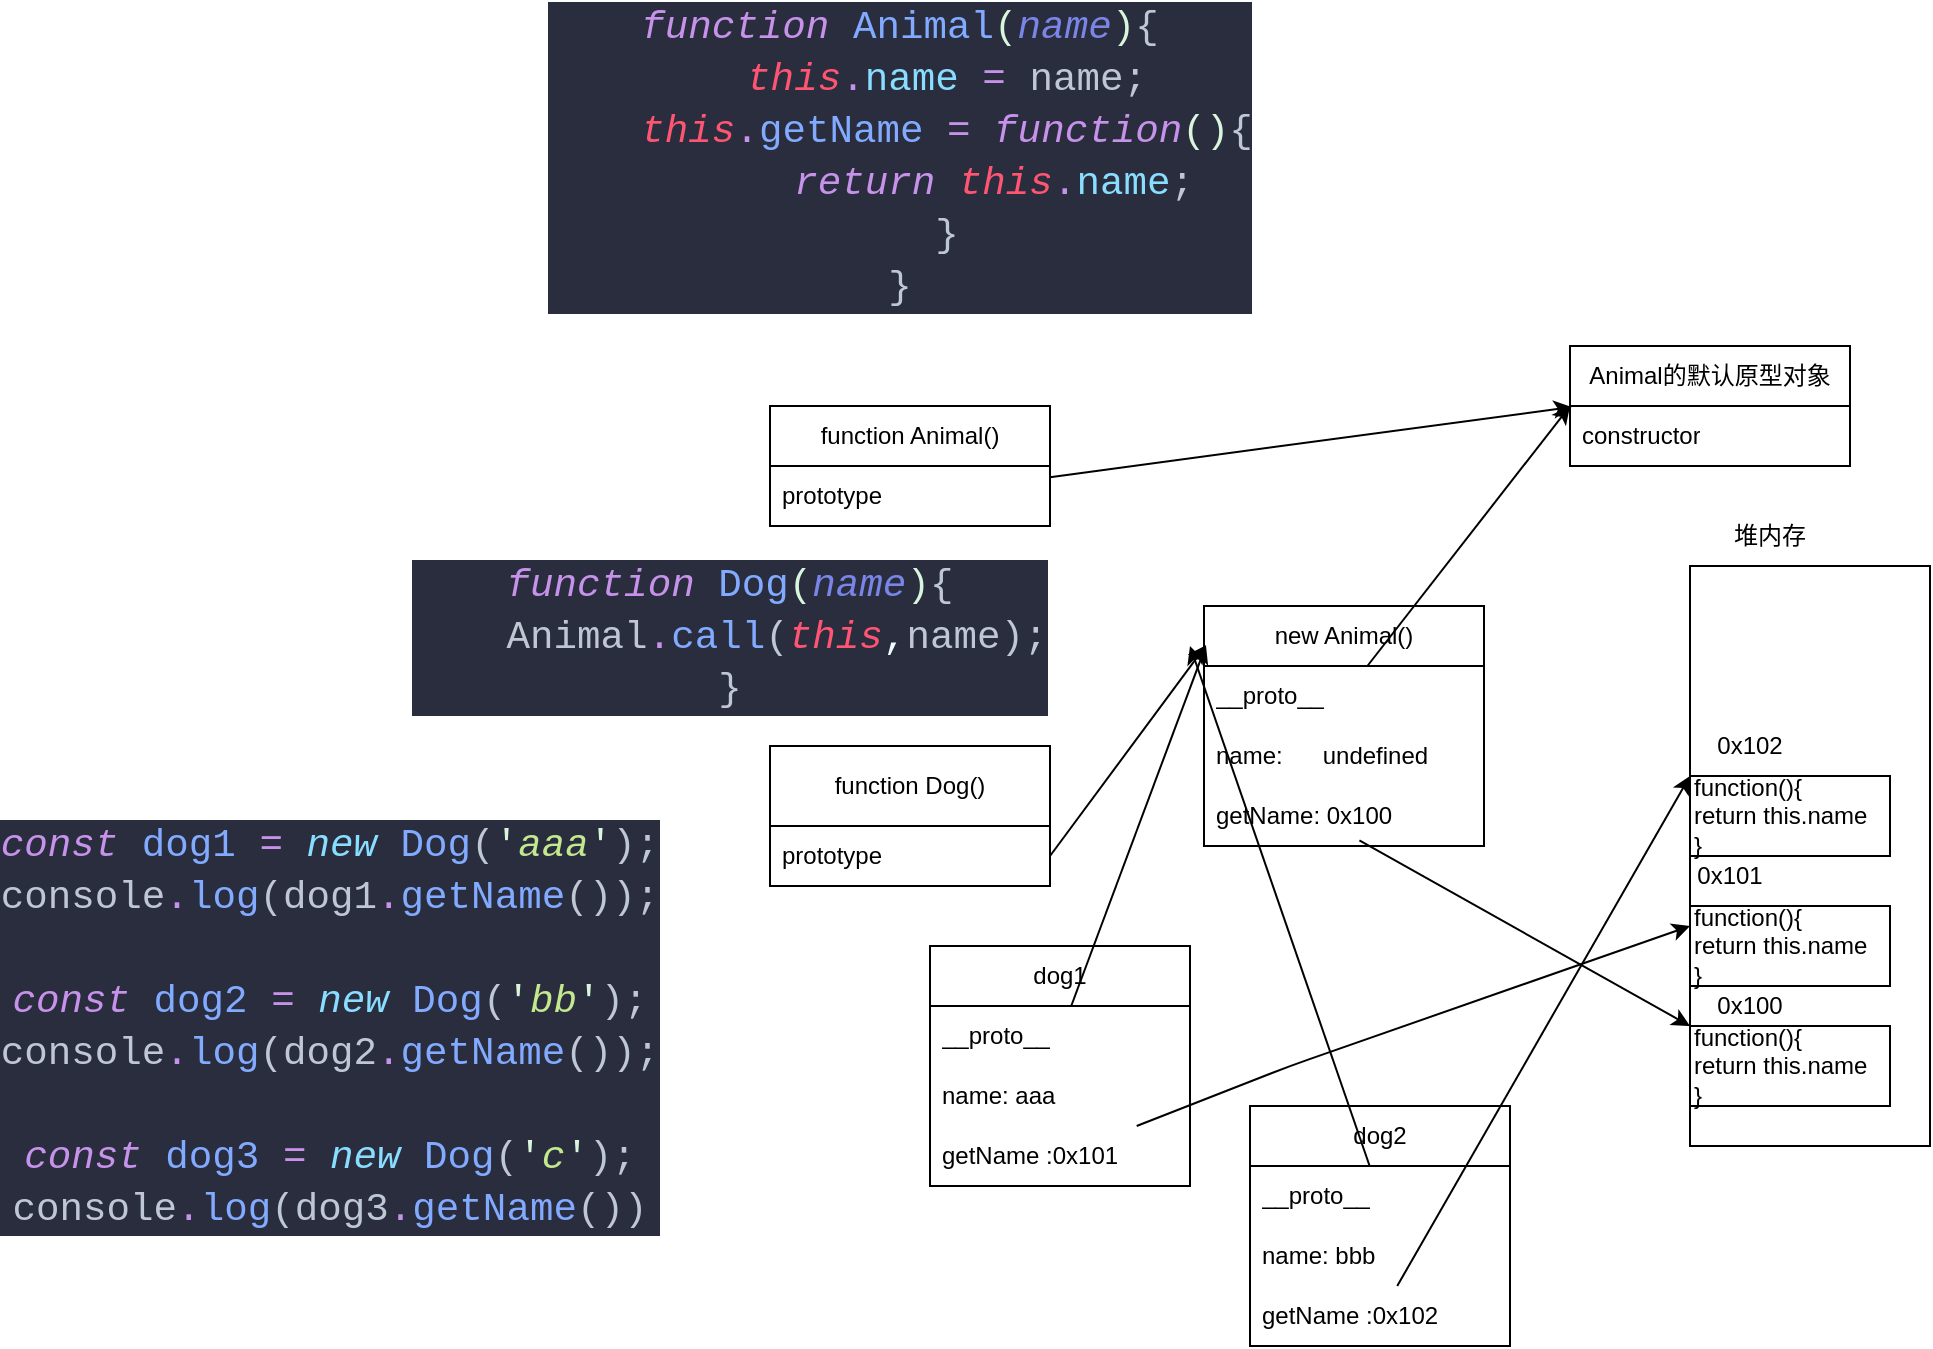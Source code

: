 <mxfile>
    <diagram id="U1vW8HqQiydn51asmg5b" name="第 1 页">
        <mxGraphModel dx="2366" dy="2677" grid="1" gridSize="10" guides="1" tooltips="1" connect="1" arrows="1" fold="1" page="1" pageScale="1" pageWidth="827" pageHeight="1169" math="0" shadow="0">
            <root>
                <mxCell id="0"/>
                <mxCell id="1" parent="0"/>
                <mxCell id="2" value="&lt;div style=&quot;color: rgb(191, 199, 213); background-color: rgb(41, 45, 62); font-family: Consolas, &amp;quot;Courier New&amp;quot;, monospace; font-size: 19.6px; line-height: 26px; white-space: pre;&quot;&gt;&lt;div&gt;&lt;span style=&quot;color: #c792ea;font-style: italic;&quot;&gt;function&lt;/span&gt;&lt;span style=&quot;color: #bfc7d5;&quot;&gt; &lt;/span&gt;&lt;span style=&quot;color: #82aaff;&quot;&gt;Animal&lt;/span&gt;&lt;span style=&quot;color: #d9f5dd;&quot;&gt;(&lt;/span&gt;&lt;span style=&quot;color: #7986e7;font-style: italic;&quot;&gt;name&lt;/span&gt;&lt;span style=&quot;color: #d9f5dd;&quot;&gt;)&lt;/span&gt;&lt;span style=&quot;color: #bfc7d5;&quot;&gt;{&lt;/span&gt;&lt;/div&gt;&lt;div&gt;&lt;span style=&quot;color: #bfc7d5;&quot;&gt;&amp;nbsp; &amp;nbsp; &lt;/span&gt;&lt;span style=&quot;color: #ff5572;font-style: italic;&quot;&gt;this&lt;/span&gt;&lt;span style=&quot;color: #c792ea;&quot;&gt;.&lt;/span&gt;&lt;span style=&quot;color: #89ddff;&quot;&gt;name&lt;/span&gt;&lt;span style=&quot;color: #bfc7d5;&quot;&gt; &lt;/span&gt;&lt;span style=&quot;color: #c792ea;&quot;&gt;=&lt;/span&gt;&lt;span style=&quot;color: #bfc7d5;&quot;&gt; name;&lt;/span&gt;&lt;/div&gt;&lt;div&gt;&lt;span style=&quot;color: #bfc7d5;&quot;&gt;&amp;nbsp; &amp;nbsp; &lt;/span&gt;&lt;span style=&quot;color: #ff5572;font-style: italic;&quot;&gt;this&lt;/span&gt;&lt;span style=&quot;color: #c792ea;&quot;&gt;.&lt;/span&gt;&lt;span style=&quot;color: #82aaff;&quot;&gt;getName&lt;/span&gt;&lt;span style=&quot;color: #bfc7d5;&quot;&gt; &lt;/span&gt;&lt;span style=&quot;color: #c792ea;&quot;&gt;=&lt;/span&gt;&lt;span style=&quot;color: #bfc7d5;&quot;&gt; &lt;/span&gt;&lt;span style=&quot;color: #c792ea;font-style: italic;&quot;&gt;function&lt;/span&gt;&lt;span style=&quot;color: #d9f5dd;&quot;&gt;()&lt;/span&gt;&lt;span style=&quot;color: #bfc7d5;&quot;&gt;{&lt;/span&gt;&lt;/div&gt;&lt;div&gt;&lt;span style=&quot;color: #bfc7d5;&quot;&gt;&amp;nbsp; &amp;nbsp; &amp;nbsp; &amp;nbsp; &lt;/span&gt;&lt;span style=&quot;color: #c792ea;font-style: italic;&quot;&gt;return&lt;/span&gt;&lt;span style=&quot;color: #bfc7d5;&quot;&gt; &lt;/span&gt;&lt;span style=&quot;color: #ff5572;font-style: italic;&quot;&gt;this&lt;/span&gt;&lt;span style=&quot;color: #c792ea;&quot;&gt;.&lt;/span&gt;&lt;span style=&quot;color: #89ddff;&quot;&gt;name&lt;/span&gt;&lt;span style=&quot;color: #bfc7d5;&quot;&gt;;&lt;/span&gt;&lt;/div&gt;&lt;div&gt;&lt;span style=&quot;color: #bfc7d5;&quot;&gt;&amp;nbsp; &amp;nbsp; }&lt;/span&gt;&lt;/div&gt;&lt;div&gt;&lt;span style=&quot;color: #bfc7d5;&quot;&gt;}&lt;/span&gt;&lt;/div&gt;&lt;/div&gt;" style="text;html=1;align=center;verticalAlign=middle;whiteSpace=wrap;rounded=0;" parent="1" vertex="1">
                    <mxGeometry x="-790" y="-2280" width="310" height="70" as="geometry"/>
                </mxCell>
                <mxCell id="4" value="function Animal()" style="swimlane;fontStyle=0;childLayout=stackLayout;horizontal=1;startSize=30;horizontalStack=0;resizeParent=1;resizeParentMax=0;resizeLast=0;collapsible=1;marginBottom=0;whiteSpace=wrap;html=1;" parent="1" vertex="1">
                    <mxGeometry x="-700" y="-2120" width="140" height="60" as="geometry"/>
                </mxCell>
                <mxCell id="5" value="prototype" style="text;strokeColor=none;fillColor=none;align=left;verticalAlign=middle;spacingLeft=4;spacingRight=4;overflow=hidden;points=[[0,0.5],[1,0.5]];portConstraint=eastwest;rotatable=0;whiteSpace=wrap;html=1;" parent="4" vertex="1">
                    <mxGeometry y="30" width="140" height="30" as="geometry"/>
                </mxCell>
                <mxCell id="8" value="Animal的默认原型对象" style="swimlane;fontStyle=0;childLayout=stackLayout;horizontal=1;startSize=30;horizontalStack=0;resizeParent=1;resizeParentMax=0;resizeLast=0;collapsible=1;marginBottom=0;whiteSpace=wrap;html=1;" parent="1" vertex="1">
                    <mxGeometry x="-300" y="-2150" width="140" height="60" as="geometry"/>
                </mxCell>
                <mxCell id="10" value="constructor" style="text;strokeColor=none;fillColor=none;align=left;verticalAlign=middle;spacingLeft=4;spacingRight=4;overflow=hidden;points=[[0,0.5],[1,0.5]];portConstraint=eastwest;rotatable=0;whiteSpace=wrap;html=1;" parent="8" vertex="1">
                    <mxGeometry y="30" width="140" height="30" as="geometry"/>
                </mxCell>
                <mxCell id="12" style="edgeStyle=none;html=1;entryX=0.006;entryY=0.017;entryDx=0;entryDy=0;entryPerimeter=0;" parent="1" source="5" target="10" edge="1">
                    <mxGeometry relative="1" as="geometry"/>
                </mxCell>
                <mxCell id="17" value="&lt;div style=&quot;color: rgb(191, 199, 213); background-color: rgb(41, 45, 62); font-family: Consolas, &amp;quot;Courier New&amp;quot;, monospace; font-size: 19.6px; line-height: 26px; white-space: pre;&quot;&gt;&lt;div&gt;&lt;span style=&quot;color: #c792ea;font-style: italic;&quot;&gt;function&lt;/span&gt;&lt;span style=&quot;color: #bfc7d5;&quot;&gt; &lt;/span&gt;&lt;span style=&quot;color: #82aaff;&quot;&gt;Dog&lt;/span&gt;&lt;span style=&quot;color: #d9f5dd;&quot;&gt;(&lt;/span&gt;&lt;span style=&quot;color: #7986e7;font-style: italic;&quot;&gt;name&lt;/span&gt;&lt;span style=&quot;color: #d9f5dd;&quot;&gt;)&lt;/span&gt;&lt;span style=&quot;color: #bfc7d5;&quot;&gt;{&lt;/span&gt;&lt;/div&gt;&lt;div&gt;&lt;span style=&quot;color: #bfc7d5;&quot;&gt;&amp;nbsp; &amp;nbsp; Animal&lt;/span&gt;&lt;span style=&quot;color: #c792ea;&quot;&gt;.&lt;/span&gt;&lt;span style=&quot;color: #82aaff;&quot;&gt;call&lt;/span&gt;&lt;span style=&quot;color: #bfc7d5;&quot;&gt;(&lt;/span&gt;&lt;span style=&quot;color: #ff5572;font-style: italic;&quot;&gt;this&lt;/span&gt;&lt;span style=&quot;color: #eeffff;&quot;&gt;,&lt;/span&gt;&lt;span style=&quot;color: #bfc7d5;&quot;&gt;name);&lt;/span&gt;&lt;/div&gt;&lt;div&gt;&lt;span style=&quot;color: #bfc7d5;&quot;&gt;}&lt;/span&gt;&lt;/div&gt;&lt;/div&gt;" style="text;html=1;align=center;verticalAlign=middle;whiteSpace=wrap;rounded=0;" parent="1" vertex="1">
                    <mxGeometry x="-750" y="-2020" width="60" height="30" as="geometry"/>
                </mxCell>
                <mxCell id="18" value="function Dog()" style="swimlane;fontStyle=0;childLayout=stackLayout;horizontal=1;startSize=40;horizontalStack=0;resizeParent=1;resizeParentMax=0;resizeLast=0;collapsible=1;marginBottom=0;whiteSpace=wrap;html=1;" parent="1" vertex="1">
                    <mxGeometry x="-700" y="-1950" width="140" height="70" as="geometry"/>
                </mxCell>
                <mxCell id="19" value="prototype" style="text;strokeColor=none;fillColor=none;align=left;verticalAlign=middle;spacingLeft=4;spacingRight=4;overflow=hidden;points=[[0,0.5],[1,0.5]];portConstraint=eastwest;rotatable=0;whiteSpace=wrap;html=1;" parent="18" vertex="1">
                    <mxGeometry y="40" width="140" height="30" as="geometry"/>
                </mxCell>
                <mxCell id="22" value="new Animal()" style="swimlane;fontStyle=0;childLayout=stackLayout;horizontal=1;startSize=30;horizontalStack=0;resizeParent=1;resizeParentMax=0;resizeLast=0;collapsible=1;marginBottom=0;whiteSpace=wrap;html=1;" parent="1" vertex="1">
                    <mxGeometry x="-483" y="-2020" width="140" height="120" as="geometry"/>
                </mxCell>
                <mxCell id="26" style="edgeStyle=none;html=1;" parent="22" source="23" edge="1">
                    <mxGeometry relative="1" as="geometry">
                        <mxPoint x="183" y="-100" as="targetPoint"/>
                    </mxGeometry>
                </mxCell>
                <mxCell id="23" value="__proto__" style="text;strokeColor=none;fillColor=none;align=left;verticalAlign=middle;spacingLeft=4;spacingRight=4;overflow=hidden;points=[[0,0.5],[1,0.5]];portConstraint=eastwest;rotatable=0;whiteSpace=wrap;html=1;" parent="22" vertex="1">
                    <mxGeometry y="30" width="140" height="30" as="geometry"/>
                </mxCell>
                <mxCell id="24" value="name:&lt;span style=&quot;white-space: pre;&quot;&gt;&#x9;&lt;/span&gt;undefined&amp;nbsp;&amp;nbsp;&lt;span style=&quot;white-space: pre;&quot;&gt;&#x9;&lt;/span&gt;" style="text;strokeColor=none;fillColor=none;align=left;verticalAlign=middle;spacingLeft=4;spacingRight=4;overflow=hidden;points=[[0,0.5],[1,0.5]];portConstraint=eastwest;rotatable=0;whiteSpace=wrap;html=1;" parent="22" vertex="1">
                    <mxGeometry y="60" width="140" height="30" as="geometry"/>
                </mxCell>
                <mxCell id="25" value="getName: 0x100" style="text;strokeColor=none;fillColor=none;align=left;verticalAlign=middle;spacingLeft=4;spacingRight=4;overflow=hidden;points=[[0,0.5],[1,0.5]];portConstraint=eastwest;rotatable=0;whiteSpace=wrap;html=1;" parent="22" vertex="1">
                    <mxGeometry y="90" width="140" height="30" as="geometry"/>
                </mxCell>
                <mxCell id="27" value="" style="rounded=0;whiteSpace=wrap;html=1;" parent="1" vertex="1">
                    <mxGeometry x="-240" y="-2040" width="120" height="290" as="geometry"/>
                </mxCell>
                <mxCell id="28" value="堆内存" style="text;html=1;align=center;verticalAlign=middle;whiteSpace=wrap;rounded=0;" parent="1" vertex="1">
                    <mxGeometry x="-230" y="-2070" width="60" height="30" as="geometry"/>
                </mxCell>
                <mxCell id="29" value="0x100" style="text;html=1;align=center;verticalAlign=middle;whiteSpace=wrap;rounded=0;" parent="1" vertex="1">
                    <mxGeometry x="-230" y="-1830" width="40" height="20" as="geometry"/>
                </mxCell>
                <mxCell id="31" value="function(){&lt;div&gt;return this.name&lt;/div&gt;&lt;div&gt;}&lt;/div&gt;" style="rounded=0;whiteSpace=wrap;html=1;align=left;" parent="1" vertex="1">
                    <mxGeometry x="-240" y="-1810" width="100" height="40" as="geometry"/>
                </mxCell>
                <mxCell id="32" style="edgeStyle=none;html=1;entryX=0;entryY=0;entryDx=0;entryDy=0;exitX=0.555;exitY=0.906;exitDx=0;exitDy=0;exitPerimeter=0;" parent="1" source="25" target="31" edge="1">
                    <mxGeometry relative="1" as="geometry"/>
                </mxCell>
                <mxCell id="33" style="edgeStyle=none;html=1;exitX=1;exitY=0.5;exitDx=0;exitDy=0;entryX=0.007;entryY=0.164;entryDx=0;entryDy=0;entryPerimeter=0;" parent="1" source="19" target="22" edge="1">
                    <mxGeometry relative="1" as="geometry"/>
                </mxCell>
                <mxCell id="34" value="&lt;div style=&quot;color: rgb(191, 199, 213); background-color: rgb(41, 45, 62); font-family: Consolas, &amp;quot;Courier New&amp;quot;, monospace; font-size: 19.6px; line-height: 26px; white-space: pre;&quot;&gt;&lt;div&gt;&lt;span style=&quot;color: #c792ea;font-style: italic;&quot;&gt;const&lt;/span&gt;&lt;span style=&quot;color: #bfc7d5;&quot;&gt; &lt;/span&gt;&lt;span style=&quot;color: #82aaff;&quot;&gt;dog1&lt;/span&gt;&lt;span style=&quot;color: #bfc7d5;&quot;&gt; &lt;/span&gt;&lt;span style=&quot;color: #c792ea;&quot;&gt;=&lt;/span&gt;&lt;span style=&quot;color: #bfc7d5;&quot;&gt; &lt;/span&gt;&lt;span style=&quot;color: #89ddff;font-style: italic;&quot;&gt;new&lt;/span&gt;&lt;span style=&quot;color: #bfc7d5;&quot;&gt; &lt;/span&gt;&lt;span style=&quot;color: #82aaff;&quot;&gt;Dog&lt;/span&gt;&lt;span style=&quot;color: #bfc7d5;&quot;&gt;(&lt;/span&gt;&lt;span style=&quot;color: #d9f5dd;&quot;&gt;&#39;&lt;/span&gt;&lt;span style=&quot;color: #c3e88d;font-style: italic;&quot;&gt;aaa&lt;/span&gt;&lt;span style=&quot;color: #d9f5dd;&quot;&gt;&#39;&lt;/span&gt;&lt;span style=&quot;color: #bfc7d5;&quot;&gt;);&lt;/span&gt;&lt;/div&gt;&lt;div&gt;&lt;span style=&quot;color: #bfc7d5;&quot;&gt;console&lt;/span&gt;&lt;span style=&quot;color: #c792ea;&quot;&gt;.&lt;/span&gt;&lt;span style=&quot;color: #82aaff;&quot;&gt;log&lt;/span&gt;&lt;span style=&quot;color: #bfc7d5;&quot;&gt;(dog1&lt;/span&gt;&lt;span style=&quot;color: #c792ea;&quot;&gt;.&lt;/span&gt;&lt;span style=&quot;color: #82aaff;&quot;&gt;getName&lt;/span&gt;&lt;span style=&quot;color: #bfc7d5;&quot;&gt;());&lt;/span&gt;&lt;/div&gt;&lt;br&gt;&lt;div&gt;&lt;span style=&quot;color: #c792ea;font-style: italic;&quot;&gt;const&lt;/span&gt;&lt;span style=&quot;color: #bfc7d5;&quot;&gt; &lt;/span&gt;&lt;span style=&quot;color: #82aaff;&quot;&gt;dog2&lt;/span&gt;&lt;span style=&quot;color: #bfc7d5;&quot;&gt; &lt;/span&gt;&lt;span style=&quot;color: #c792ea;&quot;&gt;=&lt;/span&gt;&lt;span style=&quot;color: #bfc7d5;&quot;&gt; &lt;/span&gt;&lt;span style=&quot;color: #89ddff;font-style: italic;&quot;&gt;new&lt;/span&gt;&lt;span style=&quot;color: #bfc7d5;&quot;&gt; &lt;/span&gt;&lt;span style=&quot;color: #82aaff;&quot;&gt;Dog&lt;/span&gt;&lt;span style=&quot;color: #bfc7d5;&quot;&gt;(&lt;/span&gt;&lt;span style=&quot;color: #d9f5dd;&quot;&gt;&#39;&lt;/span&gt;&lt;span style=&quot;color: #c3e88d;font-style: italic;&quot;&gt;bb&lt;/span&gt;&lt;span style=&quot;color: #d9f5dd;&quot;&gt;&#39;&lt;/span&gt;&lt;span style=&quot;color: #bfc7d5;&quot;&gt;);&lt;/span&gt;&lt;/div&gt;&lt;div&gt;&lt;span style=&quot;color: #bfc7d5;&quot;&gt;console&lt;/span&gt;&lt;span style=&quot;color: #c792ea;&quot;&gt;.&lt;/span&gt;&lt;span style=&quot;color: #82aaff;&quot;&gt;log&lt;/span&gt;&lt;span style=&quot;color: #bfc7d5;&quot;&gt;(dog2&lt;/span&gt;&lt;span style=&quot;color: #c792ea;&quot;&gt;.&lt;/span&gt;&lt;span style=&quot;color: #82aaff;&quot;&gt;getName&lt;/span&gt;&lt;span style=&quot;color: #bfc7d5;&quot;&gt;());&lt;/span&gt;&lt;/div&gt;&lt;br&gt;&lt;div&gt;&lt;span style=&quot;color: #c792ea;font-style: italic;&quot;&gt;const&lt;/span&gt;&lt;span style=&quot;color: #bfc7d5;&quot;&gt; &lt;/span&gt;&lt;span style=&quot;color: #82aaff;&quot;&gt;dog3&lt;/span&gt;&lt;span style=&quot;color: #bfc7d5;&quot;&gt; &lt;/span&gt;&lt;span style=&quot;color: #c792ea;&quot;&gt;=&lt;/span&gt;&lt;span style=&quot;color: #bfc7d5;&quot;&gt; &lt;/span&gt;&lt;span style=&quot;color: #89ddff;font-style: italic;&quot;&gt;new&lt;/span&gt;&lt;span style=&quot;color: #bfc7d5;&quot;&gt; &lt;/span&gt;&lt;span style=&quot;color: #82aaff;&quot;&gt;Dog&lt;/span&gt;&lt;span style=&quot;color: #bfc7d5;&quot;&gt;(&lt;/span&gt;&lt;span style=&quot;color: #d9f5dd;&quot;&gt;&#39;&lt;/span&gt;&lt;span style=&quot;color: #c3e88d;font-style: italic;&quot;&gt;c&lt;/span&gt;&lt;span style=&quot;color: #d9f5dd;&quot;&gt;&#39;&lt;/span&gt;&lt;span style=&quot;color: #bfc7d5;&quot;&gt;);&lt;/span&gt;&lt;/div&gt;&lt;div&gt;&lt;span style=&quot;color: #bfc7d5;&quot;&gt;console&lt;/span&gt;&lt;span style=&quot;color: #c792ea;&quot;&gt;.&lt;/span&gt;&lt;span style=&quot;color: #82aaff;&quot;&gt;log&lt;/span&gt;&lt;span style=&quot;color: #bfc7d5;&quot;&gt;(dog3&lt;/span&gt;&lt;span style=&quot;color: #c792ea;&quot;&gt;.&lt;/span&gt;&lt;span style=&quot;color: #82aaff;&quot;&gt;getName&lt;/span&gt;&lt;span style=&quot;color: #bfc7d5;&quot;&gt;())&lt;/span&gt;&lt;/div&gt;&lt;/div&gt;" style="text;html=1;align=center;verticalAlign=middle;whiteSpace=wrap;rounded=0;" parent="1" vertex="1">
                    <mxGeometry x="-950" y="-1850" width="60" height="80" as="geometry"/>
                </mxCell>
                <mxCell id="35" value="dog1" style="swimlane;fontStyle=0;childLayout=stackLayout;horizontal=1;startSize=30;horizontalStack=0;resizeParent=1;resizeParentMax=0;resizeLast=0;collapsible=1;marginBottom=0;whiteSpace=wrap;html=1;" parent="1" vertex="1">
                    <mxGeometry x="-620" y="-1850" width="130" height="120" as="geometry"/>
                </mxCell>
                <mxCell id="36" value="__proto__" style="text;strokeColor=none;fillColor=none;align=left;verticalAlign=middle;spacingLeft=4;spacingRight=4;overflow=hidden;points=[[0,0.5],[1,0.5]];portConstraint=eastwest;rotatable=0;whiteSpace=wrap;html=1;" parent="35" vertex="1">
                    <mxGeometry y="30" width="130" height="30" as="geometry"/>
                </mxCell>
                <mxCell id="37" value="name: aaa" style="text;strokeColor=none;fillColor=none;align=left;verticalAlign=middle;spacingLeft=4;spacingRight=4;overflow=hidden;points=[[0,0.5],[1,0.5]];portConstraint=eastwest;rotatable=0;whiteSpace=wrap;html=1;" parent="35" vertex="1">
                    <mxGeometry y="60" width="130" height="30" as="geometry"/>
                </mxCell>
                <mxCell id="38" value="getName :0x101" style="text;strokeColor=none;fillColor=none;align=left;verticalAlign=middle;spacingLeft=4;spacingRight=4;overflow=hidden;points=[[0,0.5],[1,0.5]];portConstraint=eastwest;rotatable=0;whiteSpace=wrap;html=1;" parent="35" vertex="1">
                    <mxGeometry y="90" width="130" height="30" as="geometry"/>
                </mxCell>
                <mxCell id="39" style="edgeStyle=none;html=1;entryX=0.007;entryY=0.164;entryDx=0;entryDy=0;entryPerimeter=0;" parent="1" source="36" target="22" edge="1">
                    <mxGeometry relative="1" as="geometry"/>
                </mxCell>
                <mxCell id="40" value="function(){&lt;div&gt;return this.name&lt;/div&gt;&lt;div&gt;}&lt;/div&gt;" style="rounded=0;whiteSpace=wrap;html=1;align=left;" parent="1" vertex="1">
                    <mxGeometry x="-240" y="-1870" width="100" height="40" as="geometry"/>
                </mxCell>
                <mxCell id="41" value="0x101" style="text;html=1;align=center;verticalAlign=middle;whiteSpace=wrap;rounded=0;" parent="1" vertex="1">
                    <mxGeometry x="-250" y="-1900" width="60" height="30" as="geometry"/>
                </mxCell>
                <mxCell id="42" style="edgeStyle=none;html=1;entryX=0;entryY=0.25;entryDx=0;entryDy=0;" parent="1" source="38" target="40" edge="1">
                    <mxGeometry relative="1" as="geometry">
                        <Array as="points">
                            <mxPoint x="-440" y="-1790"/>
                        </Array>
                    </mxGeometry>
                </mxCell>
                <mxCell id="43" value="dog2" style="swimlane;fontStyle=0;childLayout=stackLayout;horizontal=1;startSize=30;horizontalStack=0;resizeParent=1;resizeParentMax=0;resizeLast=0;collapsible=1;marginBottom=0;whiteSpace=wrap;html=1;" parent="1" vertex="1">
                    <mxGeometry x="-460" y="-1770" width="130" height="120" as="geometry"/>
                </mxCell>
                <mxCell id="47" style="edgeStyle=none;html=1;" parent="43" source="44" edge="1">
                    <mxGeometry relative="1" as="geometry">
                        <mxPoint x="-30" y="-230" as="targetPoint"/>
                    </mxGeometry>
                </mxCell>
                <mxCell id="44" value="__proto__" style="text;strokeColor=none;fillColor=none;align=left;verticalAlign=middle;spacingLeft=4;spacingRight=4;overflow=hidden;points=[[0,0.5],[1,0.5]];portConstraint=eastwest;rotatable=0;whiteSpace=wrap;html=1;" parent="43" vertex="1">
                    <mxGeometry y="30" width="130" height="30" as="geometry"/>
                </mxCell>
                <mxCell id="45" value="name: bbb" style="text;strokeColor=none;fillColor=none;align=left;verticalAlign=middle;spacingLeft=4;spacingRight=4;overflow=hidden;points=[[0,0.5],[1,0.5]];portConstraint=eastwest;rotatable=0;whiteSpace=wrap;html=1;" parent="43" vertex="1">
                    <mxGeometry y="60" width="130" height="30" as="geometry"/>
                </mxCell>
                <mxCell id="46" value="getName :0x102" style="text;strokeColor=none;fillColor=none;align=left;verticalAlign=middle;spacingLeft=4;spacingRight=4;overflow=hidden;points=[[0,0.5],[1,0.5]];portConstraint=eastwest;rotatable=0;whiteSpace=wrap;html=1;" parent="43" vertex="1">
                    <mxGeometry y="90" width="130" height="30" as="geometry"/>
                </mxCell>
                <mxCell id="48" value="function(){&lt;div&gt;return this.name&lt;/div&gt;&lt;div&gt;}&lt;/div&gt;" style="rounded=0;whiteSpace=wrap;html=1;align=left;" parent="1" vertex="1">
                    <mxGeometry x="-240" y="-1935" width="100" height="40" as="geometry"/>
                </mxCell>
                <mxCell id="49" value="0x102" style="text;html=1;align=center;verticalAlign=middle;whiteSpace=wrap;rounded=0;" parent="1" vertex="1">
                    <mxGeometry x="-240" y="-1965" width="60" height="30" as="geometry"/>
                </mxCell>
                <mxCell id="50" style="edgeStyle=none;html=1;entryX=0;entryY=1;entryDx=0;entryDy=0;" parent="1" source="46" target="49" edge="1">
                    <mxGeometry relative="1" as="geometry"/>
                </mxCell>
            </root>
        </mxGraphModel>
    </diagram>
</mxfile>